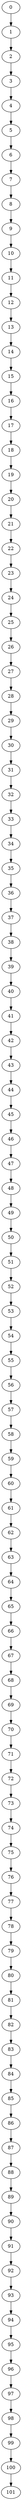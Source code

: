 digraph G {
0;
1;
2;
3;
4;
5;
6;
7;
8;
9;
10;
11;
12;
13;
14;
15;
16;
17;
18;
19;
20;
21;
22;
23;
24;
25;
26;
27;
28;
29;
30;
31;
32;
33;
34;
35;
36;
37;
38;
39;
40;
41;
42;
43;
44;
45;
46;
47;
48;
49;
50;
51;
52;
53;
54;
55;
56;
57;
58;
59;
60;
61;
62;
63;
64;
65;
66;
67;
68;
69;
70;
71;
72;
73;
74;
75;
76;
77;
78;
79;
80;
81;
82;
83;
84;
85;
86;
87;
88;
89;
90;
91;
92;
93;
94;
95;
96;
97;
98;
99;
100;
101;
0->1 ;
1->2 ;
2->3 ;
3->4 ;
4->5 ;
5->6 ;
6->7 ;
7->8 ;
8->9 ;
9->10 ;
10->11 ;
11->12 ;
12->13 ;
13->14 ;
14->15 ;
15->16 ;
16->17 ;
17->18 ;
18->19 ;
19->20 ;
20->21 ;
21->22 ;
22->23 ;
23->24 ;
24->25 ;
25->26 ;
26->27 ;
27->28 ;
28->29 ;
29->30 ;
30->31 ;
31->32 ;
32->33 ;
33->34 ;
34->35 ;
35->36 ;
36->37 ;
37->38 ;
38->39 ;
39->40 ;
40->41 ;
41->42 ;
42->43 ;
43->44 ;
44->45 ;
45->46 ;
46->47 ;
47->48 ;
48->49 ;
49->50 ;
50->51 ;
51->52 ;
52->53 ;
53->54 ;
54->55 ;
55->56 ;
56->57 ;
57->58 ;
58->59 ;
59->60 ;
60->61 ;
61->62 ;
62->63 ;
63->64 ;
64->65 ;
65->66 ;
66->67 ;
67->68 ;
68->69 ;
69->70 ;
70->71 ;
71->72 ;
72->73 ;
73->74 ;
74->75 ;
75->76 ;
76->77 ;
77->78 ;
78->79 ;
79->80 ;
80->81 ;
81->82 ;
82->83 ;
83->84 ;
84->85 ;
85->86 ;
86->87 ;
87->88 ;
88->89 ;
89->90 ;
90->91 ;
91->92 ;
92->93 ;
93->94 ;
94->95 ;
95->96 ;
96->97 ;
97->98 ;
98->99 ;
99->100 ;
100->101 ;
}
